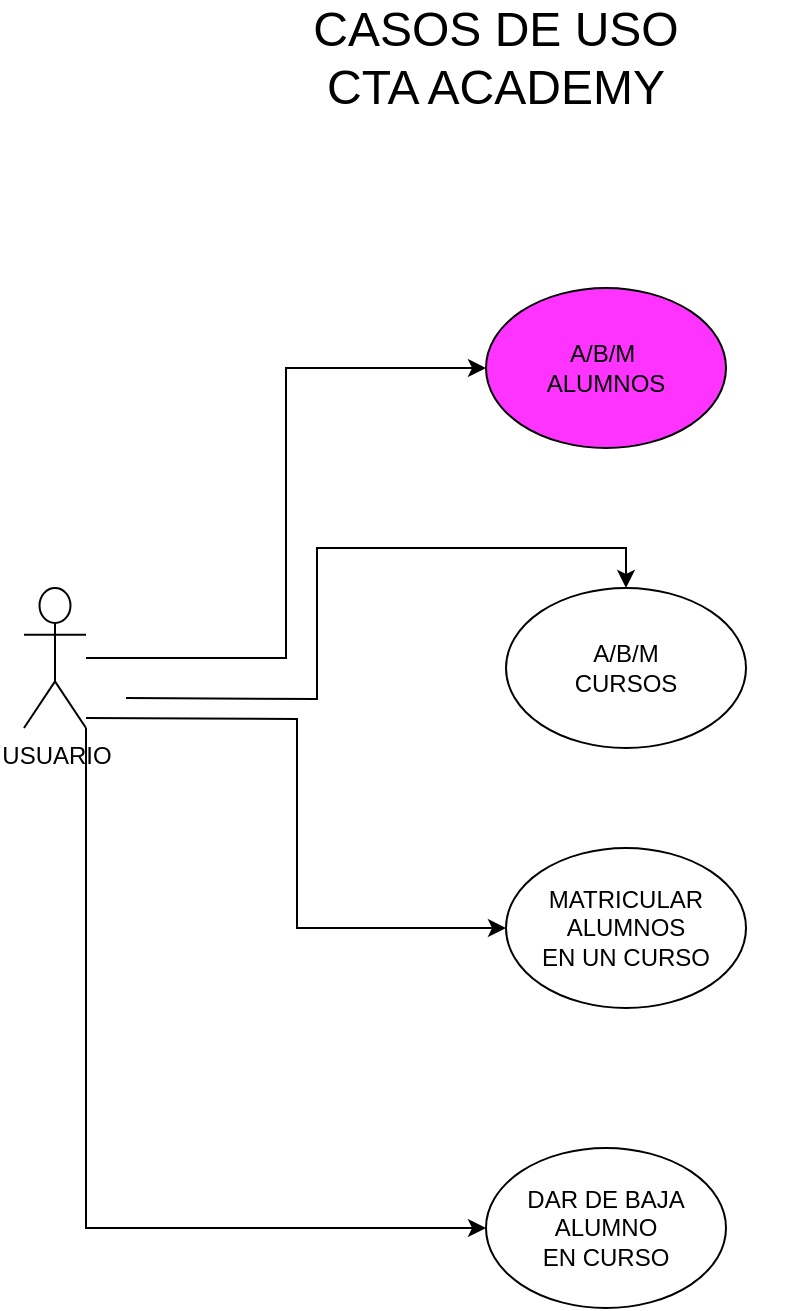 <mxfile version="21.7.5" type="device">
  <diagram name="Página-1" id="Au4FOpoTlLKe5ckxobxp">
    <mxGraphModel dx="1338" dy="900" grid="1" gridSize="10" guides="1" tooltips="1" connect="1" arrows="1" fold="1" page="1" pageScale="1" pageWidth="827" pageHeight="1169" math="0" shadow="0">
      <root>
        <mxCell id="0" />
        <mxCell id="1" parent="0" />
        <mxCell id="vXL22ljxncdwtUgPuaen-8" style="edgeStyle=orthogonalEdgeStyle;rounded=0;orthogonalLoop=1;jettySize=auto;html=1;entryX=0;entryY=0.5;entryDx=0;entryDy=0;" parent="1" source="vXL22ljxncdwtUgPuaen-1" target="vXL22ljxncdwtUgPuaen-4" edge="1">
          <mxGeometry relative="1" as="geometry" />
        </mxCell>
        <mxCell id="vXL22ljxncdwtUgPuaen-9" style="edgeStyle=orthogonalEdgeStyle;rounded=0;orthogonalLoop=1;jettySize=auto;html=1;exitX=1;exitY=1;exitDx=0;exitDy=0;exitPerimeter=0;entryX=0;entryY=0.5;entryDx=0;entryDy=0;" parent="1" source="vXL22ljxncdwtUgPuaen-1" target="vXL22ljxncdwtUgPuaen-7" edge="1">
          <mxGeometry relative="1" as="geometry" />
        </mxCell>
        <mxCell id="vXL22ljxncdwtUgPuaen-1" value="USUARIO&lt;br&gt;" style="shape=umlActor;verticalLabelPosition=bottom;verticalAlign=top;html=1;outlineConnect=0;" parent="1" vertex="1">
          <mxGeometry x="229" y="430" width="31" height="70" as="geometry" />
        </mxCell>
        <mxCell id="vXL22ljxncdwtUgPuaen-4" value="A/B/M&amp;nbsp;&lt;br&gt;ALUMNOS" style="ellipse;whiteSpace=wrap;html=1;fillColor=#FF33FF;" parent="1" vertex="1">
          <mxGeometry x="460" y="280" width="120" height="80" as="geometry" />
        </mxCell>
        <mxCell id="vXL22ljxncdwtUgPuaen-5" value="A/B/M&lt;br&gt;CURSOS" style="ellipse;whiteSpace=wrap;html=1;" parent="1" vertex="1">
          <mxGeometry x="470" y="430" width="120" height="80" as="geometry" />
        </mxCell>
        <mxCell id="vXL22ljxncdwtUgPuaen-6" value="MATRICULAR&lt;br&gt;ALUMNOS&lt;br&gt;EN UN CURSO" style="ellipse;whiteSpace=wrap;html=1;" parent="1" vertex="1">
          <mxGeometry x="470" y="560" width="120" height="80" as="geometry" />
        </mxCell>
        <mxCell id="vXL22ljxncdwtUgPuaen-7" value="DAR DE BAJA&lt;br&gt;ALUMNO&lt;br&gt;EN CURSO" style="ellipse;whiteSpace=wrap;html=1;" parent="1" vertex="1">
          <mxGeometry x="460" y="710" width="120" height="80" as="geometry" />
        </mxCell>
        <mxCell id="vXL22ljxncdwtUgPuaen-10" style="edgeStyle=orthogonalEdgeStyle;rounded=0;orthogonalLoop=1;jettySize=auto;html=1;entryX=0;entryY=0.5;entryDx=0;entryDy=0;" parent="1" target="vXL22ljxncdwtUgPuaen-6" edge="1">
          <mxGeometry relative="1" as="geometry">
            <mxPoint x="260" y="495" as="sourcePoint" />
            <mxPoint x="460" y="350" as="targetPoint" />
          </mxGeometry>
        </mxCell>
        <mxCell id="vXL22ljxncdwtUgPuaen-11" style="edgeStyle=orthogonalEdgeStyle;rounded=0;orthogonalLoop=1;jettySize=auto;html=1;entryX=0.5;entryY=0;entryDx=0;entryDy=0;" parent="1" target="vXL22ljxncdwtUgPuaen-5" edge="1">
          <mxGeometry relative="1" as="geometry">
            <mxPoint x="280" y="485" as="sourcePoint" />
            <mxPoint x="480" y="340" as="targetPoint" />
          </mxGeometry>
        </mxCell>
        <mxCell id="vXL22ljxncdwtUgPuaen-12" value="&lt;font style=&quot;font-size: 24px;&quot;&gt;CASOS DE USO&lt;br&gt;CTA ACADEMY&lt;/font&gt;" style="text;html=1;strokeColor=none;fillColor=none;align=center;verticalAlign=middle;whiteSpace=wrap;rounded=0;" parent="1" vertex="1">
          <mxGeometry x="310" y="140" width="310" height="50" as="geometry" />
        </mxCell>
      </root>
    </mxGraphModel>
  </diagram>
</mxfile>
